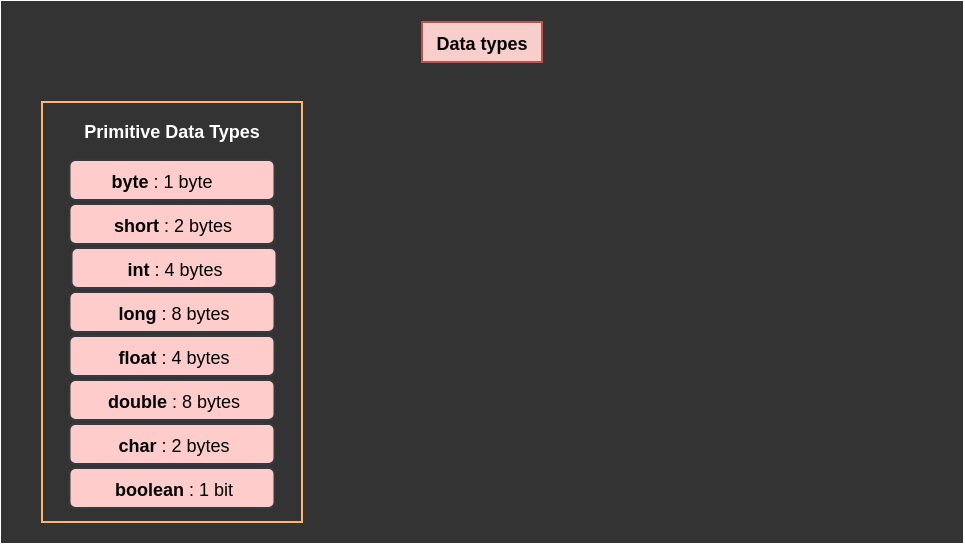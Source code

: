 <mxfile version="27.0.9">
  <diagram name="Page-1" id="H9AN4RYKcDL5lwrLZoHS">
    <mxGraphModel dx="524" dy="278" grid="1" gridSize="10" guides="1" tooltips="1" connect="1" arrows="1" fold="1" page="1" pageScale="1" pageWidth="480" pageHeight="270" math="0" shadow="0">
      <root>
        <mxCell id="0" />
        <mxCell id="1" parent="0" />
        <mxCell id="obreZhUweuXHr63o41EW-1" value="" style="rounded=0;whiteSpace=wrap;html=1;fillColor=#333333;strokeColor=#333333;movable=0;resizable=0;rotatable=0;deletable=0;editable=0;locked=1;connectable=0;" vertex="1" parent="1">
          <mxGeometry width="480" height="270" as="geometry" />
        </mxCell>
        <mxCell id="obreZhUweuXHr63o41EW-2" value="&lt;font style=&quot;font-size: 9px;&quot;&gt;&lt;b&gt;Data types&lt;/b&gt;&lt;/font&gt;" style="rounded=0;whiteSpace=wrap;html=1;fillColor=#f8cecc;strokeColor=#b85450;" vertex="1" parent="1">
          <mxGeometry x="210" y="10" width="60" height="20" as="geometry" />
        </mxCell>
        <mxCell id="obreZhUweuXHr63o41EW-3" value="" style="rounded=0;whiteSpace=wrap;html=1;strokeColor=#FFB570;fillColor=#333333;" vertex="1" parent="1">
          <mxGeometry x="20" y="50" width="130" height="210" as="geometry" />
        </mxCell>
        <mxCell id="obreZhUweuXHr63o41EW-4" value="" style="rounded=1;whiteSpace=wrap;html=1;fillColor=#ffcccc;strokeColor=#36393d;" vertex="1" parent="1">
          <mxGeometry x="33.75" y="79" width="102.5" height="20" as="geometry" />
        </mxCell>
        <mxCell id="obreZhUweuXHr63o41EW-8" value="&lt;font style=&quot;font-size: 9px;&quot;&gt;&lt;b style=&quot;&quot;&gt;short&amp;nbsp;&lt;/b&gt;: 2 bytes&lt;/font&gt;" style="rounded=1;whiteSpace=wrap;html=1;fillColor=#ffcccc;strokeColor=#36393d;" vertex="1" parent="1">
          <mxGeometry x="33.75" y="101" width="102.5" height="20" as="geometry" />
        </mxCell>
        <mxCell id="obreZhUweuXHr63o41EW-9" value="&lt;font style=&quot;font-size: 9px;&quot;&gt;&lt;b&gt;int&amp;nbsp;&lt;/b&gt;: 4 bytes&lt;/font&gt;" style="rounded=1;whiteSpace=wrap;html=1;fillColor=#ffcccc;strokeColor=#36393d;" vertex="1" parent="1">
          <mxGeometry x="34.75" y="123" width="102.5" height="20" as="geometry" />
        </mxCell>
        <mxCell id="obreZhUweuXHr63o41EW-10" value="" style="rounded=1;whiteSpace=wrap;html=1;fillColor=#ffcccc;strokeColor=#36393d;" vertex="1" parent="1">
          <mxGeometry x="33.75" y="145" width="102.5" height="20" as="geometry" />
        </mxCell>
        <mxCell id="obreZhUweuXHr63o41EW-11" value="" style="rounded=1;whiteSpace=wrap;html=1;fillColor=#ffcccc;strokeColor=#36393d;" vertex="1" parent="1">
          <mxGeometry x="33.75" y="167" width="102.5" height="20" as="geometry" />
        </mxCell>
        <mxCell id="obreZhUweuXHr63o41EW-12" value="" style="rounded=1;whiteSpace=wrap;html=1;fillColor=#ffcccc;strokeColor=#36393d;" vertex="1" parent="1">
          <mxGeometry x="33.75" y="189" width="102.5" height="20" as="geometry" />
        </mxCell>
        <mxCell id="obreZhUweuXHr63o41EW-13" value="" style="rounded=1;whiteSpace=wrap;html=1;fillColor=#ffcccc;strokeColor=#36393d;" vertex="1" parent="1">
          <mxGeometry x="33.75" y="211" width="102.5" height="20" as="geometry" />
        </mxCell>
        <mxCell id="obreZhUweuXHr63o41EW-14" value="" style="rounded=1;whiteSpace=wrap;html=1;fillColor=#ffcccc;strokeColor=#36393d;" vertex="1" parent="1">
          <mxGeometry x="33.75" y="233" width="102.5" height="20" as="geometry" />
        </mxCell>
        <mxCell id="obreZhUweuXHr63o41EW-15" value="&lt;font style=&quot;font-size: 9px; color: rgb(255, 255, 255);&quot;&gt;&lt;b style=&quot;&quot;&gt;Primitive Data Types&lt;/b&gt;&lt;/font&gt;" style="text;html=1;align=center;verticalAlign=middle;whiteSpace=wrap;rounded=0;" vertex="1" parent="1">
          <mxGeometry x="25" y="49" width="120" height="30" as="geometry" />
        </mxCell>
        <mxCell id="obreZhUweuXHr63o41EW-16" value="&lt;font style=&quot;color: rgb(0, 0, 0);&quot;&gt;&lt;b style=&quot;&quot;&gt;&lt;font style=&quot;font-size: 9px;&quot;&gt;byte&amp;nbsp;&lt;/font&gt;&lt;/b&gt;&lt;font style=&quot;font-size: 9px;&quot;&gt;: &lt;/font&gt;&lt;font style=&quot;font-size: 9px;&quot;&gt;1 byte&lt;/font&gt;&lt;/font&gt;" style="text;html=1;align=center;verticalAlign=middle;whiteSpace=wrap;rounded=0;" vertex="1" parent="1">
          <mxGeometry x="34.75" y="74" width="90" height="30" as="geometry" />
        </mxCell>
        <mxCell id="obreZhUweuXHr63o41EW-17" value="&lt;font style=&quot;font-size: 9px;&quot;&gt;&lt;b&gt;long&lt;/b&gt; : 8 bytes&lt;/font&gt;" style="text;html=1;align=center;verticalAlign=middle;whiteSpace=wrap;rounded=0;" vertex="1" parent="1">
          <mxGeometry x="36" y="140" width="100" height="30" as="geometry" />
        </mxCell>
        <mxCell id="obreZhUweuXHr63o41EW-18" value="&lt;font style=&quot;font-size: 9px;&quot;&gt;&lt;b style=&quot;&quot;&gt;float&lt;/b&gt; : 4 bytes&lt;/font&gt;" style="text;html=1;align=center;verticalAlign=middle;whiteSpace=wrap;rounded=0;" vertex="1" parent="1">
          <mxGeometry x="21" y="162" width="130" height="30" as="geometry" />
        </mxCell>
        <mxCell id="obreZhUweuXHr63o41EW-20" value="&lt;font style=&quot;font-size: 9px;&quot;&gt;&lt;b&gt;double&lt;/b&gt; : 8 bytes&lt;/font&gt;" style="text;html=1;align=center;verticalAlign=middle;whiteSpace=wrap;rounded=0;" vertex="1" parent="1">
          <mxGeometry x="21" y="184" width="130" height="30" as="geometry" />
        </mxCell>
        <mxCell id="obreZhUweuXHr63o41EW-21" value="&lt;font style=&quot;font-size: 9px;&quot;&gt;&lt;b style=&quot;&quot;&gt;char&lt;/b&gt; : 2 bytes&lt;/font&gt;" style="text;html=1;align=center;verticalAlign=middle;whiteSpace=wrap;rounded=0;" vertex="1" parent="1">
          <mxGeometry x="46" y="206" width="80" height="30" as="geometry" />
        </mxCell>
        <mxCell id="obreZhUweuXHr63o41EW-22" value="&lt;font style=&quot;font-size: 9px;&quot;&gt;&lt;b&gt;boolean&lt;/b&gt; : 1 bit&lt;/font&gt;" style="text;html=1;align=center;verticalAlign=middle;whiteSpace=wrap;rounded=0;" vertex="1" parent="1">
          <mxGeometry x="36.25" y="228" width="100" height="30" as="geometry" />
        </mxCell>
      </root>
    </mxGraphModel>
  </diagram>
</mxfile>
